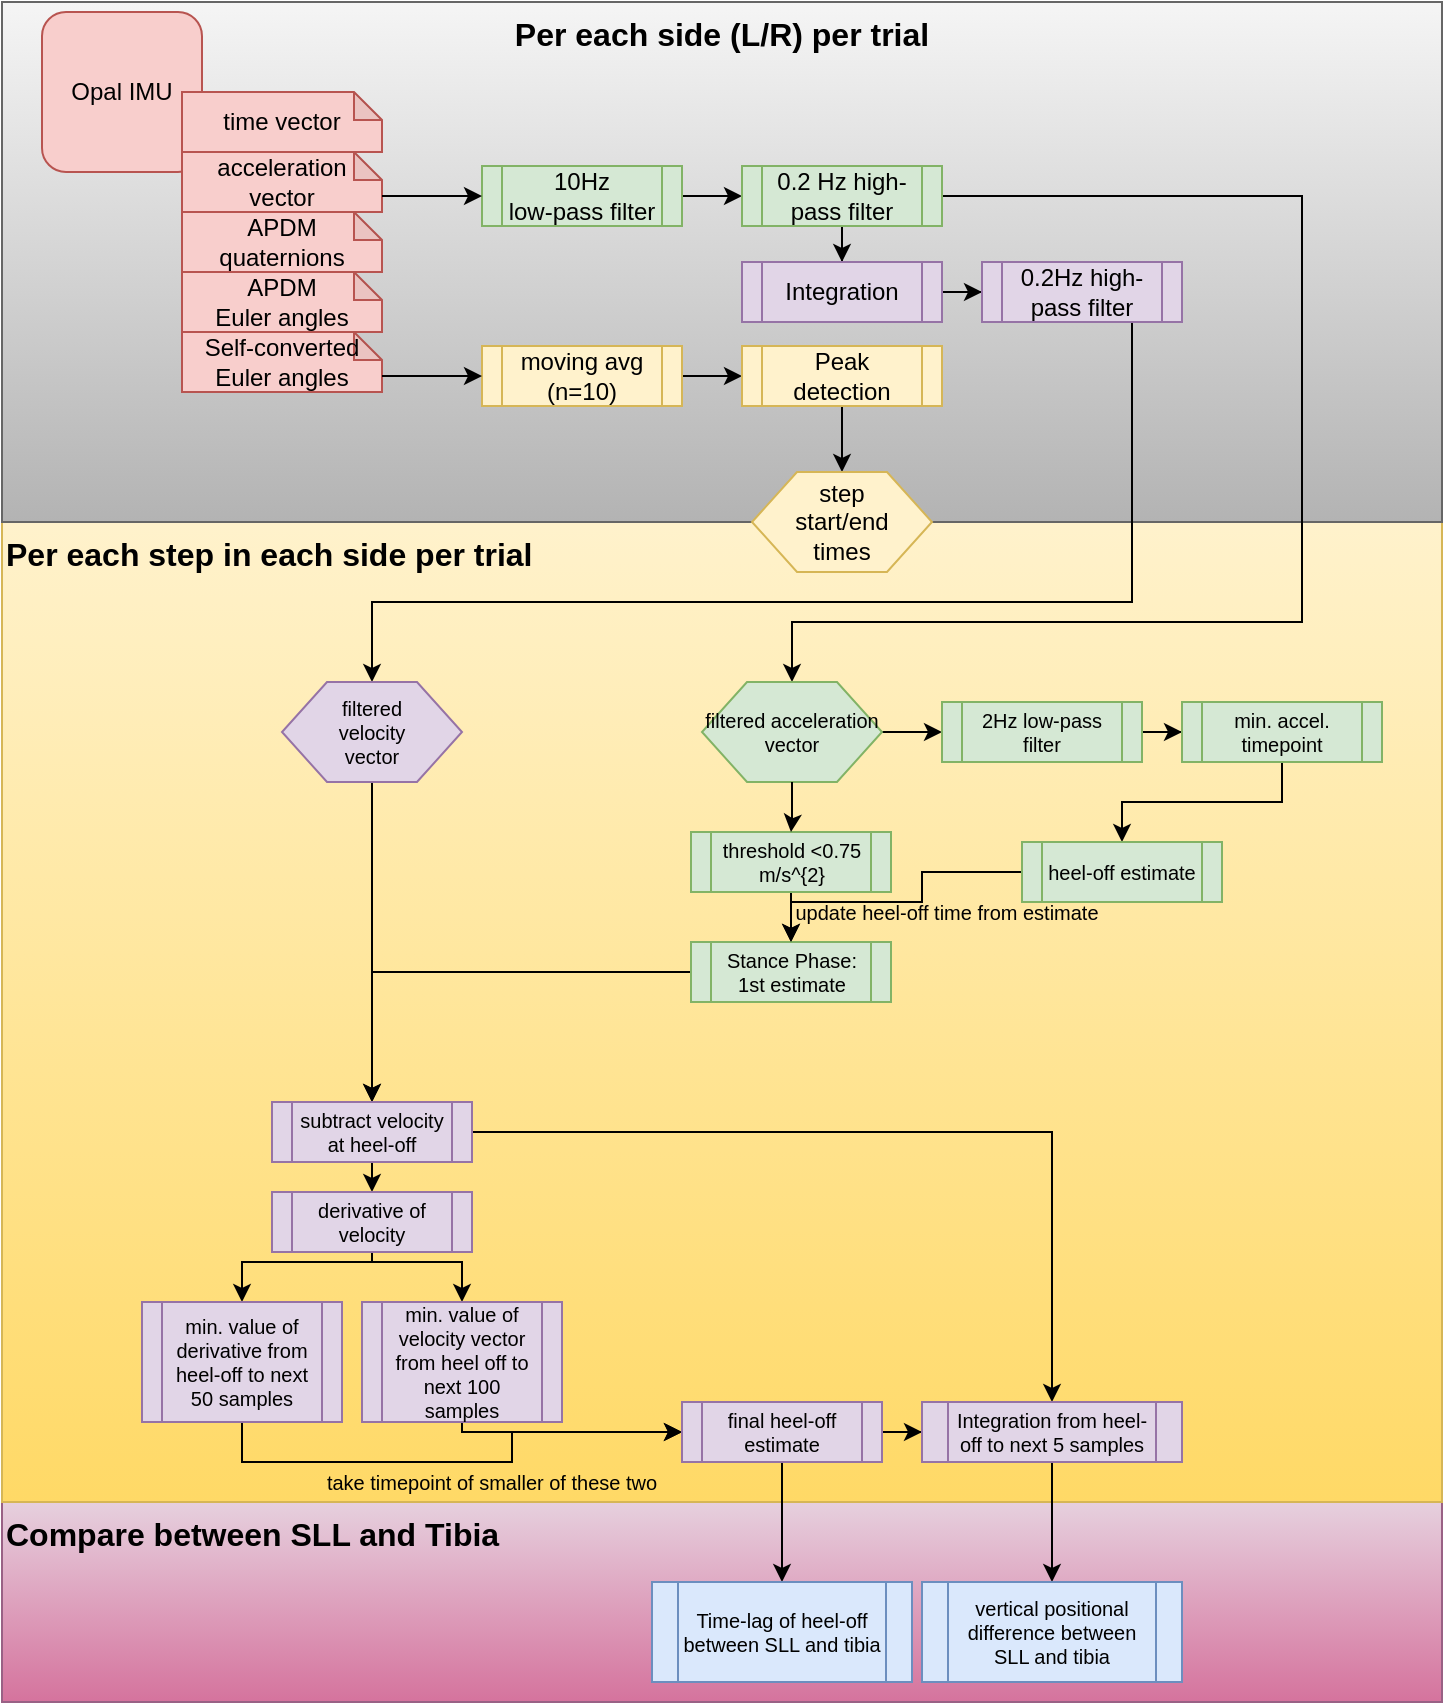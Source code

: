 <mxfile pages="1" version="11.1.4" type="device"><diagram id="EHW-c7ZgL5xqCnvRUleU" name="Page-1"><mxGraphModel dx="1086" dy="968" grid="1" gridSize="10" guides="1" tooltips="1" connect="1" arrows="1" fold="1" page="1" pageScale="1" pageWidth="850" pageHeight="1100" math="0" shadow="0"><root><mxCell id="0"/><mxCell id="1" parent="0"/><mxCell id="5907Q-fgZU_VMhFAOiMd-110" value="&lt;b&gt;&lt;font style=&quot;font-size: 16px&quot;&gt;Compare between SLL and Tibia&lt;/font&gt;&lt;/b&gt;" style="rounded=0;whiteSpace=wrap;html=1;strokeWidth=1;verticalAlign=top;align=left;fillColor=#e6d0de;strokeColor=#996185;gradientColor=#d5739d;" parent="1" vertex="1"><mxGeometry x="80" y="750" width="720" height="100" as="geometry"/></mxCell><mxCell id="5907Q-fgZU_VMhFAOiMd-79" value="&lt;b&gt;&lt;font style=&quot;font-size: 16px&quot;&gt;Per each step in each side per trial&lt;/font&gt;&lt;/b&gt;" style="rounded=0;whiteSpace=wrap;html=1;strokeWidth=1;fillColor=#fff2cc;strokeColor=#d6b656;verticalAlign=top;align=left;gradientColor=#ffd966;" parent="1" vertex="1"><mxGeometry x="80" y="260" width="720" height="490" as="geometry"/></mxCell><mxCell id="5907Q-fgZU_VMhFAOiMd-78" value="&lt;b&gt;&lt;font style=&quot;font-size: 16px&quot;&gt;Per each side (L/R) per trial&lt;/font&gt;&lt;/b&gt;" style="rounded=0;whiteSpace=wrap;html=1;strokeWidth=1;fillColor=#f5f5f5;strokeColor=#666666;verticalAlign=top;gradientColor=#b3b3b3;" parent="1" vertex="1"><mxGeometry x="80" width="720" height="260" as="geometry"/></mxCell><mxCell id="5907Q-fgZU_VMhFAOiMd-1" value="Opal IMU&lt;br&gt;" style="rounded=1;whiteSpace=wrap;html=1;fillColor=#f8cecc;strokeColor=#b85450;" parent="1" vertex="1"><mxGeometry x="100" y="5" width="80" height="80" as="geometry"/></mxCell><mxCell id="5907Q-fgZU_VMhFAOiMd-33" value="" style="group" parent="1" vertex="1" connectable="0"><mxGeometry x="170" y="45" width="100" height="150" as="geometry"/></mxCell><mxCell id="5907Q-fgZU_VMhFAOiMd-22" value="acceleration vector" style="shape=note;whiteSpace=wrap;html=1;backgroundOutline=1;darkOpacity=0.05;size=14;fillColor=#f8cecc;strokeColor=#b85450;" parent="5907Q-fgZU_VMhFAOiMd-33" vertex="1"><mxGeometry y="30" width="100" height="30" as="geometry"/></mxCell><mxCell id="5907Q-fgZU_VMhFAOiMd-23" value="time vector" style="shape=note;whiteSpace=wrap;html=1;backgroundOutline=1;darkOpacity=0.05;size=14;fillColor=#f8cecc;strokeColor=#b85450;" parent="5907Q-fgZU_VMhFAOiMd-33" vertex="1"><mxGeometry width="100" height="30" as="geometry"/></mxCell><mxCell id="5907Q-fgZU_VMhFAOiMd-24" value="APDM quaternions&lt;span style=&quot;font-family: &amp;#34;helvetica&amp;#34; , &amp;#34;arial&amp;#34; , sans-serif ; font-size: 0px ; white-space: nowrap&quot;&gt;%3CmxGraphModel%3E%3Croot%3E%3CmxCell%20id%3D%220%22%2F%3E%3CmxCell%20id%3D%221%22%20parent%3D%220%22%2F%3E%3CmxCell%20id%3D%222%22%20value%3D%22acceleration%20vector%22%20style%3D%22shape%3Dnote%3BwhiteSpace%3Dwrap%3Bhtml%3D1%3BbackgroundOutline%3D1%3BdarkOpacity%3D0.05%3Bsize%3D14%3B%22%20vertex%3D%221%22%20parent%3D%221%22%3E%3CmxGeometry%20x%3D%22200%22%20y%3D%22260%22%20width%3D%22100%22%20height%3D%2230%22%20as%3D%22geometry%22%2F%3E%3C%2FmxCell%3E%3C%2Froot%3E%3C%2FmxGraphModel%3E&lt;/span&gt;" style="shape=note;whiteSpace=wrap;html=1;backgroundOutline=1;darkOpacity=0.05;size=14;fillColor=#f8cecc;strokeColor=#b85450;" parent="5907Q-fgZU_VMhFAOiMd-33" vertex="1"><mxGeometry y="60" width="100" height="30" as="geometry"/></mxCell><mxCell id="5907Q-fgZU_VMhFAOiMd-25" value="APDM &lt;br&gt;Euler angles&lt;span style=&quot;font-family: &amp;#34;helvetica&amp;#34; , &amp;#34;arial&amp;#34; , sans-serif ; font-size: 0px ; white-space: nowrap&quot;&gt;%3CmxGraphModel%3E%3Croot%3E%3CmxCell%20id%3D%220%22%2F%3E%3CmxCell%20id%3D%221%22%20parent%3D%220%22%2F%3E%3CmxCell%20id%3D%222%22%20value%3D%22acceleration%20vector%22%20style%3D%22shape%3Dnote%3BwhiteSpace%3Dwrap%3Bhtml%3D1%3BbackgroundOutline%3D1%3BdarkOpacity%3D0.05%3Bsize%3D14%3B%22%20vertex%3D%221%22%20parent%3D%221%22%3E%3CmxGeometry%20x%3D%22200%22%20y%3D%22260%22%20width%3D%22100%22%20height%3D%2230%22%20as%3D%22geometry%22%2F%3E%3C%2FmxCell%3E%3C%2Froot%3E%3C%2FmxGraphModel%3E&lt;/span&gt;" style="shape=note;whiteSpace=wrap;html=1;backgroundOutline=1;darkOpacity=0.05;size=14;fillColor=#f8cecc;strokeColor=#b85450;" parent="5907Q-fgZU_VMhFAOiMd-33" vertex="1"><mxGeometry y="90" width="100" height="30" as="geometry"/></mxCell><mxCell id="5907Q-fgZU_VMhFAOiMd-26" value="Self-converted&lt;br&gt;Euler angles" style="shape=note;whiteSpace=wrap;html=1;backgroundOutline=1;darkOpacity=0.05;size=14;fillColor=#f8cecc;strokeColor=#b85450;" parent="5907Q-fgZU_VMhFAOiMd-33" vertex="1"><mxGeometry y="120" width="100" height="30" as="geometry"/></mxCell><mxCell id="5907Q-fgZU_VMhFAOiMd-43" value="" style="edgeStyle=orthogonalEdgeStyle;rounded=0;orthogonalLoop=1;jettySize=auto;html=1;" parent="1" source="5907Q-fgZU_VMhFAOiMd-41" target="5907Q-fgZU_VMhFAOiMd-42" edge="1"><mxGeometry relative="1" as="geometry"/></mxCell><mxCell id="5907Q-fgZU_VMhFAOiMd-41" value="10Hz &lt;br&gt;low-pass filter" style="shape=process;whiteSpace=wrap;html=1;backgroundOutline=1;fillColor=#d5e8d4;strokeColor=#82b366;" parent="1" vertex="1"><mxGeometry x="320" y="82" width="100" height="30" as="geometry"/></mxCell><mxCell id="5907Q-fgZU_VMhFAOiMd-46" value="" style="edgeStyle=orthogonalEdgeStyle;rounded=0;orthogonalLoop=1;jettySize=auto;html=1;" parent="1" source="5907Q-fgZU_VMhFAOiMd-42" target="5907Q-fgZU_VMhFAOiMd-45" edge="1"><mxGeometry relative="1" as="geometry"/></mxCell><mxCell id="5907Q-fgZU_VMhFAOiMd-69" style="edgeStyle=orthogonalEdgeStyle;rounded=0;orthogonalLoop=1;jettySize=auto;html=1;exitX=1;exitY=0.5;exitDx=0;exitDy=0;strokeWidth=1;" parent="1" source="5907Q-fgZU_VMhFAOiMd-42" target="5907Q-fgZU_VMhFAOiMd-65" edge="1"><mxGeometry relative="1" as="geometry"><Array as="points"><mxPoint x="730" y="97"/><mxPoint x="730" y="310"/><mxPoint x="475" y="310"/></Array></mxGeometry></mxCell><mxCell id="5907Q-fgZU_VMhFAOiMd-42" value="0.2 Hz high-pass filter" style="shape=process;whiteSpace=wrap;html=1;backgroundOutline=1;fillColor=#d5e8d4;strokeColor=#82b366;" parent="1" vertex="1"><mxGeometry x="450" y="82" width="100" height="30" as="geometry"/></mxCell><mxCell id="5907Q-fgZU_VMhFAOiMd-48" value="" style="edgeStyle=orthogonalEdgeStyle;rounded=0;orthogonalLoop=1;jettySize=auto;html=1;strokeWidth=1;" parent="1" source="5907Q-fgZU_VMhFAOiMd-45" target="5907Q-fgZU_VMhFAOiMd-47" edge="1"><mxGeometry relative="1" as="geometry"/></mxCell><mxCell id="5907Q-fgZU_VMhFAOiMd-45" value="Integration" style="shape=process;whiteSpace=wrap;html=1;backgroundOutline=1;fillColor=#e1d5e7;strokeColor=#9673a6;" parent="1" vertex="1"><mxGeometry x="450" y="130" width="100" height="30" as="geometry"/></mxCell><mxCell id="5907Q-fgZU_VMhFAOiMd-68" style="edgeStyle=orthogonalEdgeStyle;rounded=0;orthogonalLoop=1;jettySize=auto;html=1;exitX=0.75;exitY=1;exitDx=0;exitDy=0;strokeWidth=1;" parent="1" source="5907Q-fgZU_VMhFAOiMd-47" target="5907Q-fgZU_VMhFAOiMd-62" edge="1"><mxGeometry relative="1" as="geometry"><Array as="points"><mxPoint x="645" y="300"/><mxPoint x="265" y="300"/></Array></mxGeometry></mxCell><mxCell id="5907Q-fgZU_VMhFAOiMd-47" value="0.2Hz high-pass filter" style="shape=process;whiteSpace=wrap;html=1;backgroundOutline=1;fillColor=#e1d5e7;strokeColor=#9673a6;" parent="1" vertex="1"><mxGeometry x="570" y="130" width="100" height="30" as="geometry"/></mxCell><mxCell id="5907Q-fgZU_VMhFAOiMd-44" style="edgeStyle=orthogonalEdgeStyle;rounded=0;orthogonalLoop=1;jettySize=auto;html=1;exitX=0;exitY=0;exitDx=100;exitDy=22;exitPerimeter=0;entryX=0;entryY=0.5;entryDx=0;entryDy=0;" parent="1" source="5907Q-fgZU_VMhFAOiMd-22" target="5907Q-fgZU_VMhFAOiMd-41" edge="1"><mxGeometry relative="1" as="geometry"/></mxCell><mxCell id="5907Q-fgZU_VMhFAOiMd-54" value="" style="edgeStyle=orthogonalEdgeStyle;rounded=0;orthogonalLoop=1;jettySize=auto;html=1;strokeWidth=1;" parent="1" source="5907Q-fgZU_VMhFAOiMd-51" target="5907Q-fgZU_VMhFAOiMd-53" edge="1"><mxGeometry relative="1" as="geometry"/></mxCell><mxCell id="5907Q-fgZU_VMhFAOiMd-51" value="moving avg (n=10)" style="shape=process;whiteSpace=wrap;html=1;backgroundOutline=1;fillColor=#fff2cc;strokeColor=#d6b656;" parent="1" vertex="1"><mxGeometry x="320" y="172" width="100" height="30" as="geometry"/></mxCell><mxCell id="5907Q-fgZU_VMhFAOiMd-119" value="" style="edgeStyle=orthogonalEdgeStyle;rounded=0;orthogonalLoop=1;jettySize=auto;html=1;strokeWidth=1;fontSize=10;" parent="1" source="5907Q-fgZU_VMhFAOiMd-53" target="5907Q-fgZU_VMhFAOiMd-61" edge="1"><mxGeometry relative="1" as="geometry"/></mxCell><mxCell id="5907Q-fgZU_VMhFAOiMd-53" value="Peak detection" style="shape=process;whiteSpace=wrap;html=1;backgroundOutline=1;fillColor=#fff2cc;strokeColor=#d6b656;" parent="1" vertex="1"><mxGeometry x="450" y="172" width="100" height="30" as="geometry"/></mxCell><mxCell id="5907Q-fgZU_VMhFAOiMd-56" style="edgeStyle=orthogonalEdgeStyle;rounded=0;orthogonalLoop=1;jettySize=auto;html=1;exitX=0;exitY=0;exitDx=100;exitDy=22;exitPerimeter=0;entryX=0;entryY=0.5;entryDx=0;entryDy=0;strokeWidth=1;" parent="1" source="5907Q-fgZU_VMhFAOiMd-26" target="5907Q-fgZU_VMhFAOiMd-51" edge="1"><mxGeometry relative="1" as="geometry"/></mxCell><mxCell id="5907Q-fgZU_VMhFAOiMd-61" value="step &lt;br&gt;start/end &lt;br&gt;times" style="shape=hexagon;perimeter=hexagonPerimeter2;whiteSpace=wrap;html=1;strokeWidth=1;fillColor=#fff2cc;strokeColor=#d6b656;" parent="1" vertex="1"><mxGeometry x="455" y="235" width="90" height="50" as="geometry"/></mxCell><mxCell id="5907Q-fgZU_VMhFAOiMd-88" style="edgeStyle=orthogonalEdgeStyle;rounded=0;orthogonalLoop=1;jettySize=auto;html=1;exitX=0.5;exitY=1;exitDx=0;exitDy=0;entryX=0.5;entryY=0;entryDx=0;entryDy=0;strokeWidth=1;fontSize=10;" parent="1" source="5907Q-fgZU_VMhFAOiMd-62" target="5907Q-fgZU_VMhFAOiMd-87" edge="1"><mxGeometry relative="1" as="geometry"/></mxCell><mxCell id="5907Q-fgZU_VMhFAOiMd-62" value="filtered &lt;br style=&quot;font-size: 10px;&quot;&gt;velocity &lt;br style=&quot;font-size: 10px;&quot;&gt;vector" style="shape=hexagon;perimeter=hexagonPerimeter2;whiteSpace=wrap;html=1;strokeWidth=1;fillColor=#e1d5e7;strokeColor=#9673a6;fontSize=10;" parent="1" vertex="1"><mxGeometry x="220" y="340" width="90" height="50" as="geometry"/></mxCell><mxCell id="5907Q-fgZU_VMhFAOiMd-81" style="edgeStyle=orthogonalEdgeStyle;rounded=0;orthogonalLoop=1;jettySize=auto;html=1;exitX=1;exitY=0.5;exitDx=0;exitDy=0;entryX=0;entryY=0.5;entryDx=0;entryDy=0;strokeWidth=1;" parent="1" source="5907Q-fgZU_VMhFAOiMd-65" target="5907Q-fgZU_VMhFAOiMd-80" edge="1"><mxGeometry relative="1" as="geometry"><Array as="points"><mxPoint x="550" y="365"/><mxPoint x="550" y="365"/></Array></mxGeometry></mxCell><mxCell id="5907Q-fgZU_VMhFAOiMd-65" value="filtered acceleration vector" style="shape=hexagon;perimeter=hexagonPerimeter2;whiteSpace=wrap;html=1;strokeWidth=1;fillColor=#d5e8d4;strokeColor=#82b366;fontSize=10;" parent="1" vertex="1"><mxGeometry x="430" y="340" width="90" height="50" as="geometry"/></mxCell><mxCell id="5907Q-fgZU_VMhFAOiMd-74" value="" style="edgeStyle=orthogonalEdgeStyle;rounded=0;orthogonalLoop=1;jettySize=auto;html=1;strokeWidth=1;" parent="1" source="5907Q-fgZU_VMhFAOiMd-72" target="5907Q-fgZU_VMhFAOiMd-73" edge="1"><mxGeometry relative="1" as="geometry"/></mxCell><mxCell id="5907Q-fgZU_VMhFAOiMd-91" style="edgeStyle=orthogonalEdgeStyle;rounded=0;orthogonalLoop=1;jettySize=auto;html=1;exitX=0;exitY=0.5;exitDx=0;exitDy=0;strokeWidth=1;fontSize=10;" parent="1" source="5907Q-fgZU_VMhFAOiMd-73" target="5907Q-fgZU_VMhFAOiMd-87" edge="1"><mxGeometry relative="1" as="geometry"/></mxCell><mxCell id="5907Q-fgZU_VMhFAOiMd-73" value="Stance Phase: 1st estimate" style="shape=process;whiteSpace=wrap;html=1;backgroundOutline=1;fillColor=#d5e8d4;strokeColor=#82b366;fontSize=10;" parent="1" vertex="1"><mxGeometry x="424.5" y="470" width="100" height="30" as="geometry"/></mxCell><mxCell id="5907Q-fgZU_VMhFAOiMd-72" value="threshold &amp;lt;0.75 m/s^{2}" style="shape=process;whiteSpace=wrap;html=1;backgroundOutline=1;fillColor=#d5e8d4;strokeColor=#82b366;fontSize=10;" parent="1" vertex="1"><mxGeometry x="424.5" y="415" width="100" height="30" as="geometry"/></mxCell><mxCell id="5907Q-fgZU_VMhFAOiMd-77" value="" style="edgeStyle=orthogonalEdgeStyle;rounded=0;orthogonalLoop=1;jettySize=auto;html=1;strokeWidth=1;" parent="1" source="5907Q-fgZU_VMhFAOiMd-65" target="5907Q-fgZU_VMhFAOiMd-72" edge="1"><mxGeometry relative="1" as="geometry"><mxPoint x="519.721" y="364.69" as="sourcePoint"/><mxPoint x="775" y="340" as="targetPoint"/></mxGeometry></mxCell><mxCell id="5907Q-fgZU_VMhFAOiMd-83" value="" style="edgeStyle=orthogonalEdgeStyle;rounded=0;orthogonalLoop=1;jettySize=auto;html=1;strokeWidth=1;" parent="1" source="5907Q-fgZU_VMhFAOiMd-80" target="5907Q-fgZU_VMhFAOiMd-82" edge="1"><mxGeometry relative="1" as="geometry"/></mxCell><mxCell id="5907Q-fgZU_VMhFAOiMd-80" value="2Hz low-pass filter" style="shape=process;whiteSpace=wrap;html=1;backgroundOutline=1;fillColor=#d5e8d4;strokeColor=#82b366;fontSize=10;" parent="1" vertex="1"><mxGeometry x="550" y="350" width="100" height="30" as="geometry"/></mxCell><mxCell id="5907Q-fgZU_VMhFAOiMd-86" value="" style="edgeStyle=orthogonalEdgeStyle;rounded=0;orthogonalLoop=1;jettySize=auto;html=1;strokeWidth=1;fontSize=10;" parent="1" source="5907Q-fgZU_VMhFAOiMd-82" target="5907Q-fgZU_VMhFAOiMd-85" edge="1"><mxGeometry relative="1" as="geometry"/></mxCell><mxCell id="5907Q-fgZU_VMhFAOiMd-82" value="min. accel. timepoint" style="shape=process;whiteSpace=wrap;html=1;backgroundOutline=1;fillColor=#d5e8d4;strokeColor=#82b366;fontSize=10;" parent="1" vertex="1"><mxGeometry x="670" y="350" width="100" height="30" as="geometry"/></mxCell><mxCell id="5907Q-fgZU_VMhFAOiMd-90" style="edgeStyle=orthogonalEdgeStyle;rounded=0;orthogonalLoop=1;jettySize=auto;html=1;exitX=0;exitY=0.5;exitDx=0;exitDy=0;entryX=0.5;entryY=0;entryDx=0;entryDy=0;strokeWidth=1;fontSize=10;" parent="1" source="5907Q-fgZU_VMhFAOiMd-85" target="5907Q-fgZU_VMhFAOiMd-73" edge="1"><mxGeometry relative="1" as="geometry"><Array as="points"><mxPoint x="540" y="435"/><mxPoint x="540" y="450"/><mxPoint x="474" y="450"/></Array></mxGeometry></mxCell><mxCell id="5907Q-fgZU_VMhFAOiMd-85" value="heel-off estimate" style="shape=process;whiteSpace=wrap;html=1;backgroundOutline=1;fillColor=#d5e8d4;strokeColor=#82b366;fontSize=10;" parent="1" vertex="1"><mxGeometry x="590" y="420" width="100" height="30" as="geometry"/></mxCell><mxCell id="5907Q-fgZU_VMhFAOiMd-96" style="edgeStyle=orthogonalEdgeStyle;rounded=0;orthogonalLoop=1;jettySize=auto;html=1;exitX=0.5;exitY=1;exitDx=0;exitDy=0;entryX=0.5;entryY=0;entryDx=0;entryDy=0;strokeWidth=1;fontSize=10;" parent="1" source="5907Q-fgZU_VMhFAOiMd-87" target="5907Q-fgZU_VMhFAOiMd-93" edge="1"><mxGeometry relative="1" as="geometry"/></mxCell><mxCell id="5907Q-fgZU_VMhFAOiMd-118" style="edgeStyle=orthogonalEdgeStyle;rounded=0;orthogonalLoop=1;jettySize=auto;html=1;exitX=1;exitY=0.5;exitDx=0;exitDy=0;entryX=0.5;entryY=0;entryDx=0;entryDy=0;strokeWidth=1;fontSize=10;" parent="1" source="5907Q-fgZU_VMhFAOiMd-87" target="5907Q-fgZU_VMhFAOiMd-103" edge="1"><mxGeometry relative="1" as="geometry"/></mxCell><mxCell id="5907Q-fgZU_VMhFAOiMd-87" value="subtract velocity at heel-off" style="shape=process;whiteSpace=wrap;html=1;backgroundOutline=1;fillColor=#e1d5e7;strokeColor=#9673a6;fontSize=10;" parent="1" vertex="1"><mxGeometry x="215" y="550" width="100" height="30" as="geometry"/></mxCell><mxCell id="5907Q-fgZU_VMhFAOiMd-95" value="" style="edgeStyle=orthogonalEdgeStyle;rounded=0;orthogonalLoop=1;jettySize=auto;html=1;strokeWidth=1;fontSize=10;" parent="1" source="5907Q-fgZU_VMhFAOiMd-93" target="5907Q-fgZU_VMhFAOiMd-94" edge="1"><mxGeometry relative="1" as="geometry"><Array as="points"><mxPoint x="265" y="630"/><mxPoint x="200" y="630"/></Array></mxGeometry></mxCell><mxCell id="5907Q-fgZU_VMhFAOiMd-100" value="" style="edgeStyle=orthogonalEdgeStyle;rounded=0;orthogonalLoop=1;jettySize=auto;html=1;strokeWidth=1;fontSize=10;" parent="1" source="5907Q-fgZU_VMhFAOiMd-93" target="5907Q-fgZU_VMhFAOiMd-99" edge="1"><mxGeometry relative="1" as="geometry"><Array as="points"><mxPoint x="265" y="630"/><mxPoint x="310" y="630"/></Array></mxGeometry></mxCell><mxCell id="5907Q-fgZU_VMhFAOiMd-93" value="derivative of velocity" style="shape=process;whiteSpace=wrap;html=1;backgroundOutline=1;fillColor=#e1d5e7;strokeColor=#9673a6;fontSize=10;" parent="1" vertex="1"><mxGeometry x="215" y="595" width="100" height="30" as="geometry"/></mxCell><mxCell id="5907Q-fgZU_VMhFAOiMd-108" style="edgeStyle=orthogonalEdgeStyle;rounded=0;orthogonalLoop=1;jettySize=auto;html=1;exitX=0.5;exitY=1;exitDx=0;exitDy=0;entryX=0;entryY=0.5;entryDx=0;entryDy=0;strokeWidth=1;fontSize=10;" parent="1" source="5907Q-fgZU_VMhFAOiMd-99" target="5907Q-fgZU_VMhFAOiMd-97" edge="1"><mxGeometry relative="1" as="geometry"><Array as="points"><mxPoint x="310" y="715"/></Array></mxGeometry></mxCell><mxCell id="5907Q-fgZU_VMhFAOiMd-99" value="min. value of velocity vector from heel off to next 100 samples" style="shape=process;whiteSpace=wrap;html=1;backgroundOutline=1;fillColor=#e1d5e7;strokeColor=#9673a6;fontSize=10;" parent="1" vertex="1"><mxGeometry x="260" y="650" width="100" height="60" as="geometry"/></mxCell><mxCell id="5907Q-fgZU_VMhFAOiMd-109" style="edgeStyle=orthogonalEdgeStyle;rounded=0;orthogonalLoop=1;jettySize=auto;html=1;exitX=0.5;exitY=1;exitDx=0;exitDy=0;entryX=0;entryY=0.5;entryDx=0;entryDy=0;strokeWidth=1;fontSize=10;" parent="1" source="5907Q-fgZU_VMhFAOiMd-94" target="5907Q-fgZU_VMhFAOiMd-97" edge="1"><mxGeometry relative="1" as="geometry"/></mxCell><mxCell id="5907Q-fgZU_VMhFAOiMd-94" value="min. value of derivative from heel-off to next 50 samples" style="shape=process;whiteSpace=wrap;html=1;backgroundOutline=1;fillColor=#e1d5e7;strokeColor=#9673a6;fontSize=10;" parent="1" vertex="1"><mxGeometry x="150" y="650" width="100" height="60" as="geometry"/></mxCell><mxCell id="5907Q-fgZU_VMhFAOiMd-104" value="" style="edgeStyle=orthogonalEdgeStyle;rounded=0;orthogonalLoop=1;jettySize=auto;html=1;strokeWidth=1;fontSize=10;" parent="1" source="5907Q-fgZU_VMhFAOiMd-97" target="5907Q-fgZU_VMhFAOiMd-103" edge="1"><mxGeometry relative="1" as="geometry"/></mxCell><mxCell id="5907Q-fgZU_VMhFAOiMd-117" value="" style="edgeStyle=orthogonalEdgeStyle;rounded=0;orthogonalLoop=1;jettySize=auto;html=1;strokeWidth=1;fontSize=10;" parent="1" source="5907Q-fgZU_VMhFAOiMd-97" target="5907Q-fgZU_VMhFAOiMd-114" edge="1"><mxGeometry relative="1" as="geometry"/></mxCell><mxCell id="5907Q-fgZU_VMhFAOiMd-97" value="final heel-off estimate" style="shape=process;whiteSpace=wrap;html=1;backgroundOutline=1;fillColor=#e1d5e7;strokeColor=#9673a6;fontSize=10;" parent="1" vertex="1"><mxGeometry x="420" y="700" width="100" height="30" as="geometry"/></mxCell><mxCell id="5907Q-fgZU_VMhFAOiMd-116" style="edgeStyle=orthogonalEdgeStyle;rounded=0;orthogonalLoop=1;jettySize=auto;html=1;exitX=0.5;exitY=1;exitDx=0;exitDy=0;strokeWidth=1;fontSize=10;" parent="1" source="5907Q-fgZU_VMhFAOiMd-103" target="5907Q-fgZU_VMhFAOiMd-115" edge="1"><mxGeometry relative="1" as="geometry"/></mxCell><mxCell id="5907Q-fgZU_VMhFAOiMd-103" value="Integration from heel-off to next 5 samples" style="shape=process;whiteSpace=wrap;html=1;backgroundOutline=1;fillColor=#e1d5e7;strokeColor=#9673a6;fontSize=10;" parent="1" vertex="1"><mxGeometry x="540" y="700" width="130" height="30" as="geometry"/></mxCell><mxCell id="5907Q-fgZU_VMhFAOiMd-105" value="take timepoint of smaller of these two" style="text;html=1;strokeColor=none;fillColor=none;align=center;verticalAlign=middle;whiteSpace=wrap;rounded=0;fontSize=10;" parent="1" vertex="1"><mxGeometry x="235" y="730" width="180" height="20" as="geometry"/></mxCell><mxCell id="5907Q-fgZU_VMhFAOiMd-106" value="update heel-off time from estimate" style="text;html=1;strokeColor=none;fillColor=none;align=center;verticalAlign=middle;whiteSpace=wrap;rounded=0;fontSize=10;" parent="1" vertex="1"><mxGeometry x="475" y="445" width="155" height="20" as="geometry"/></mxCell><mxCell id="5907Q-fgZU_VMhFAOiMd-114" value="Time-lag of heel-off between SLL and tibia" style="shape=process;whiteSpace=wrap;html=1;backgroundOutline=1;fillColor=#dae8fc;strokeColor=#6c8ebf;fontSize=10;" parent="1" vertex="1"><mxGeometry x="405" y="790" width="130" height="50" as="geometry"/></mxCell><mxCell id="5907Q-fgZU_VMhFAOiMd-115" value="vertical positional difference between SLL and tibia" style="shape=process;whiteSpace=wrap;html=1;backgroundOutline=1;fillColor=#dae8fc;strokeColor=#6c8ebf;fontSize=10;" parent="1" vertex="1"><mxGeometry x="540" y="790" width="130" height="50" as="geometry"/></mxCell></root></mxGraphModel></diagram></mxfile>